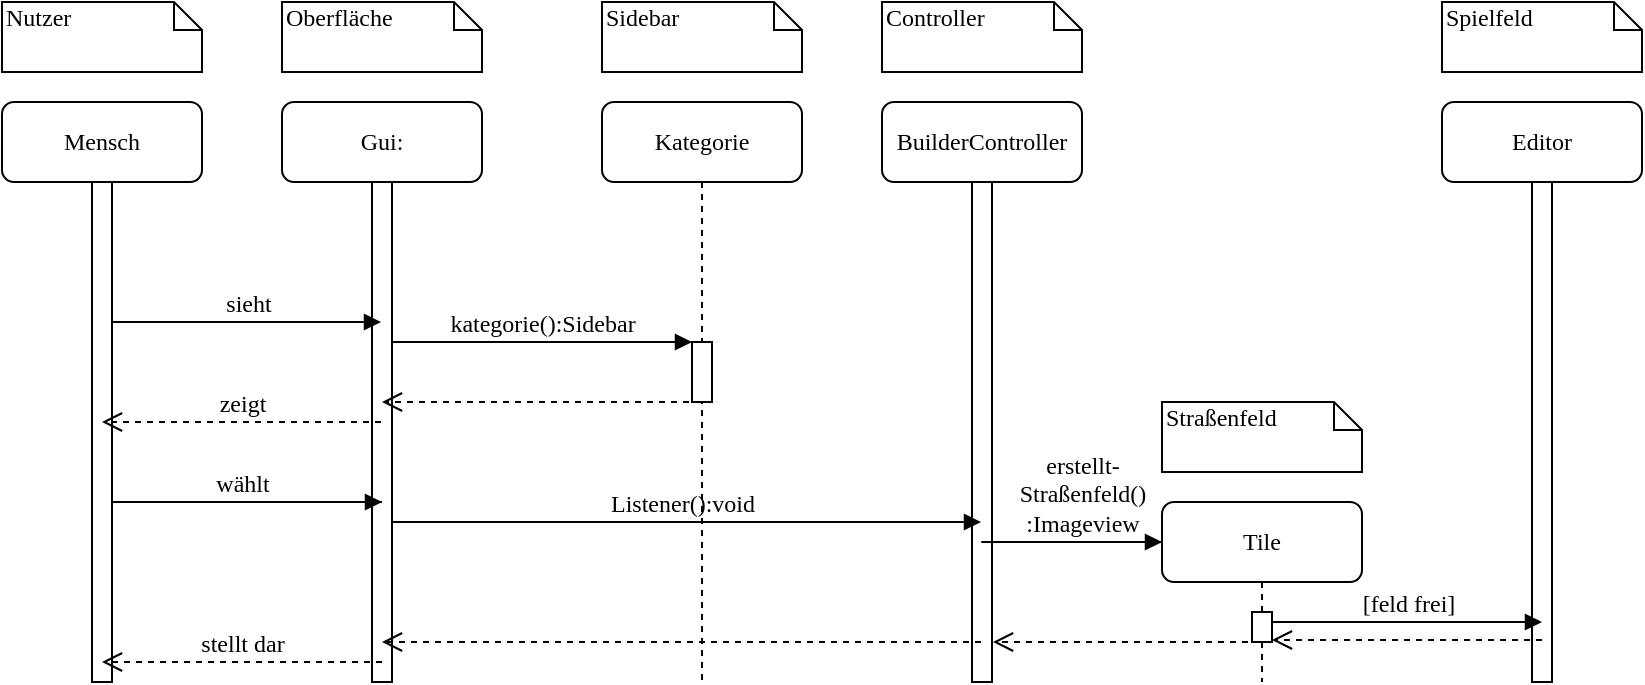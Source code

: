 <mxfile version="13.1.12" type="github">
  <diagram name="Page-1" id="13e1069c-82ec-6db2-03f1-153e76fe0fe0">
    <mxGraphModel dx="1038" dy="513" grid="1" gridSize="10" guides="1" tooltips="1" connect="1" arrows="1" fold="1" page="1" pageScale="1" pageWidth="1100" pageHeight="850" background="#ffffff" math="0" shadow="0">
      <root>
        <mxCell id="0" />
        <mxCell id="1" parent="0" />
        <mxCell id="7baba1c4bc27f4b0-2" value="Gui:" style="shape=umlLifeline;perimeter=lifelinePerimeter;whiteSpace=wrap;html=1;container=1;collapsible=0;recursiveResize=0;outlineConnect=0;rounded=1;shadow=0;comic=0;labelBackgroundColor=none;strokeWidth=1;fontFamily=Verdana;fontSize=12;align=center;" parent="1" vertex="1">
          <mxGeometry x="240" y="80" width="100" height="290" as="geometry" />
        </mxCell>
        <mxCell id="7baba1c4bc27f4b0-10" value="" style="html=1;points=[];perimeter=orthogonalPerimeter;rounded=0;shadow=0;comic=0;labelBackgroundColor=none;strokeWidth=1;fontFamily=Verdana;fontSize=12;align=center;" parent="7baba1c4bc27f4b0-2" vertex="1">
          <mxGeometry x="45" y="40" width="10" height="250" as="geometry" />
        </mxCell>
        <mxCell id="7baba1c4bc27f4b0-3" value="Kategorie" style="shape=umlLifeline;perimeter=lifelinePerimeter;whiteSpace=wrap;html=1;container=1;collapsible=0;recursiveResize=0;outlineConnect=0;rounded=1;shadow=0;comic=0;labelBackgroundColor=none;strokeWidth=1;fontFamily=Verdana;fontSize=12;align=center;" parent="1" vertex="1">
          <mxGeometry x="400" y="80" width="100" height="290" as="geometry" />
        </mxCell>
        <mxCell id="7baba1c4bc27f4b0-13" value="" style="html=1;points=[];perimeter=orthogonalPerimeter;rounded=0;shadow=0;comic=0;labelBackgroundColor=none;strokeWidth=1;fontFamily=Verdana;fontSize=12;align=center;" parent="7baba1c4bc27f4b0-3" vertex="1">
          <mxGeometry x="45" y="120" width="10" height="30" as="geometry" />
        </mxCell>
        <mxCell id="7baba1c4bc27f4b0-4" value="BuilderController" style="shape=umlLifeline;perimeter=lifelinePerimeter;whiteSpace=wrap;html=1;container=1;collapsible=0;recursiveResize=0;outlineConnect=0;rounded=1;shadow=0;comic=0;labelBackgroundColor=none;strokeWidth=1;fontFamily=Verdana;fontSize=12;align=center;" parent="1" vertex="1">
          <mxGeometry x="540" y="80" width="100" height="290" as="geometry" />
        </mxCell>
        <mxCell id="e7WVQ6T_JRv1Poyi32_l-3" value="" style="html=1;points=[];perimeter=orthogonalPerimeter;rounded=0;shadow=0;comic=0;labelBackgroundColor=none;strokeWidth=1;fontFamily=Verdana;fontSize=12;align=center;" parent="7baba1c4bc27f4b0-4" vertex="1">
          <mxGeometry x="45" y="40" width="10" height="250" as="geometry" />
        </mxCell>
        <mxCell id="7baba1c4bc27f4b0-5" value="Tile" style="shape=umlLifeline;perimeter=lifelinePerimeter;whiteSpace=wrap;html=1;container=1;collapsible=0;recursiveResize=0;outlineConnect=0;rounded=1;shadow=0;comic=0;labelBackgroundColor=none;strokeWidth=1;fontFamily=Verdana;fontSize=12;align=center;" parent="1" vertex="1">
          <mxGeometry x="680" y="280" width="100" height="90" as="geometry" />
        </mxCell>
        <mxCell id="7baba1c4bc27f4b0-6" value="Editor" style="shape=umlLifeline;perimeter=lifelinePerimeter;whiteSpace=wrap;html=1;container=1;collapsible=0;recursiveResize=0;outlineConnect=0;rounded=1;shadow=0;comic=0;labelBackgroundColor=none;strokeWidth=1;fontFamily=Verdana;fontSize=12;align=center;" parent="1" vertex="1">
          <mxGeometry x="820" y="80" width="100" height="290" as="geometry" />
        </mxCell>
        <mxCell id="e7WVQ6T_JRv1Poyi32_l-8" value="" style="html=1;points=[];perimeter=orthogonalPerimeter;rounded=0;shadow=0;comic=0;labelBackgroundColor=none;strokeWidth=1;fontFamily=Verdana;fontSize=12;align=center;" parent="7baba1c4bc27f4b0-6" vertex="1">
          <mxGeometry x="45" y="40" width="10" height="250" as="geometry" />
        </mxCell>
        <mxCell id="7baba1c4bc27f4b0-8" value="&lt;div&gt;Mensch&lt;br&gt;&lt;/div&gt;" style="shape=umlLifeline;perimeter=lifelinePerimeter;whiteSpace=wrap;html=1;container=1;collapsible=0;recursiveResize=0;outlineConnect=0;rounded=1;shadow=0;comic=0;labelBackgroundColor=none;strokeWidth=1;fontFamily=Verdana;fontSize=12;align=center;" parent="1" vertex="1">
          <mxGeometry x="100" y="80" width="100" height="290" as="geometry" />
        </mxCell>
        <mxCell id="7baba1c4bc27f4b0-9" value="" style="html=1;points=[];perimeter=orthogonalPerimeter;rounded=0;shadow=0;comic=0;labelBackgroundColor=none;strokeWidth=1;fontFamily=Verdana;fontSize=12;align=center;" parent="7baba1c4bc27f4b0-8" vertex="1">
          <mxGeometry x="45" y="40" width="10" height="250" as="geometry" />
        </mxCell>
        <mxCell id="7baba1c4bc27f4b0-17" value="wählt" style="html=1;verticalAlign=bottom;endArrow=block;labelBackgroundColor=none;fontFamily=Verdana;fontSize=12;edgeStyle=elbowEdgeStyle;elbow=vertical;" parent="1" edge="1">
          <mxGeometry x="-0.5" relative="1" as="geometry">
            <mxPoint x="290" y="280" as="sourcePoint" />
            <Array as="points">
              <mxPoint x="150" y="280" />
              <mxPoint x="460" y="270" />
            </Array>
            <mxPoint x="290" y="280" as="targetPoint" />
            <mxPoint as="offset" />
          </mxGeometry>
        </mxCell>
        <mxCell id="7baba1c4bc27f4b0-11" value="sieht" style="html=1;verticalAlign=bottom;endArrow=block;labelBackgroundColor=none;fontFamily=Verdana;fontSize=12;edgeStyle=elbowEdgeStyle;elbow=vertical;" parent="1" source="7baba1c4bc27f4b0-9" target="7baba1c4bc27f4b0-2" edge="1">
          <mxGeometry relative="1" as="geometry">
            <mxPoint x="220" y="190" as="sourcePoint" />
            <Array as="points">
              <mxPoint x="230" y="190" />
              <mxPoint x="260" y="180" />
              <mxPoint x="250" y="180" />
            </Array>
          </mxGeometry>
        </mxCell>
        <mxCell id="7baba1c4bc27f4b0-14" value="kategorie():Sidebar" style="html=1;verticalAlign=bottom;endArrow=block;entryX=0;entryY=0;labelBackgroundColor=none;fontFamily=Verdana;fontSize=12;edgeStyle=elbowEdgeStyle;elbow=vertical;" parent="1" source="7baba1c4bc27f4b0-10" target="7baba1c4bc27f4b0-13" edge="1">
          <mxGeometry relative="1" as="geometry">
            <mxPoint x="370" y="200" as="sourcePoint" />
          </mxGeometry>
        </mxCell>
        <mxCell id="7baba1c4bc27f4b0-40" value="Nutzer" style="shape=note;whiteSpace=wrap;html=1;size=14;verticalAlign=top;align=left;spacingTop=-6;rounded=0;shadow=0;comic=0;labelBackgroundColor=none;strokeWidth=1;fontFamily=Verdana;fontSize=12" parent="1" vertex="1">
          <mxGeometry x="100" y="30" width="100" height="35" as="geometry" />
        </mxCell>
        <mxCell id="7baba1c4bc27f4b0-41" value="Oberfläche" style="shape=note;whiteSpace=wrap;html=1;size=14;verticalAlign=top;align=left;spacingTop=-6;rounded=0;shadow=0;comic=0;labelBackgroundColor=none;strokeWidth=1;fontFamily=Verdana;fontSize=12" parent="1" vertex="1">
          <mxGeometry x="240" y="30" width="100" height="35" as="geometry" />
        </mxCell>
        <mxCell id="7baba1c4bc27f4b0-42" value="Sidebar" style="shape=note;whiteSpace=wrap;html=1;size=14;verticalAlign=top;align=left;spacingTop=-6;rounded=0;shadow=0;comic=0;labelBackgroundColor=none;strokeWidth=1;fontFamily=Verdana;fontSize=12" parent="1" vertex="1">
          <mxGeometry x="400" y="30" width="100" height="35" as="geometry" />
        </mxCell>
        <mxCell id="7baba1c4bc27f4b0-43" value="Controller" style="shape=note;whiteSpace=wrap;html=1;size=14;verticalAlign=top;align=left;spacingTop=-6;rounded=0;shadow=0;comic=0;labelBackgroundColor=none;strokeWidth=1;fontFamily=Verdana;fontSize=12" parent="1" vertex="1">
          <mxGeometry x="540" y="30" width="100" height="35" as="geometry" />
        </mxCell>
        <mxCell id="7baba1c4bc27f4b0-44" value="Straßenfeld" style="shape=note;whiteSpace=wrap;html=1;size=14;verticalAlign=top;align=left;spacingTop=-6;rounded=0;shadow=0;comic=0;labelBackgroundColor=none;strokeWidth=1;fontFamily=Verdana;fontSize=12" parent="1" vertex="1">
          <mxGeometry x="680" y="230" width="100" height="35" as="geometry" />
        </mxCell>
        <mxCell id="7baba1c4bc27f4b0-45" value="Spielfeld" style="shape=note;whiteSpace=wrap;html=1;size=14;verticalAlign=top;align=left;spacingTop=-6;rounded=0;shadow=0;comic=0;labelBackgroundColor=none;strokeWidth=1;fontFamily=Verdana;fontSize=12" parent="1" vertex="1">
          <mxGeometry x="820" y="30" width="100" height="35" as="geometry" />
        </mxCell>
        <mxCell id="e7WVQ6T_JRv1Poyi32_l-1" value="" style="html=1;verticalAlign=bottom;endArrow=open;dashed=1;endSize=8;labelBackgroundColor=none;fontFamily=Verdana;fontSize=12;edgeStyle=elbowEdgeStyle;elbow=vertical;" parent="1" source="7baba1c4bc27f4b0-3" edge="1">
          <mxGeometry relative="1" as="geometry">
            <mxPoint x="290" y="230" as="targetPoint" />
            <Array as="points">
              <mxPoint x="350" y="230" />
              <mxPoint x="375" y="220" />
              <mxPoint x="405" y="220" />
            </Array>
            <mxPoint x="430" y="220" as="sourcePoint" />
          </mxGeometry>
        </mxCell>
        <mxCell id="e7WVQ6T_JRv1Poyi32_l-2" value="zeigt" style="html=1;verticalAlign=bottom;endArrow=open;dashed=1;endSize=8;labelBackgroundColor=none;fontFamily=Verdana;fontSize=12;edgeStyle=elbowEdgeStyle;elbow=vertical;" parent="1" edge="1">
          <mxGeometry relative="1" as="geometry">
            <mxPoint x="150" y="240" as="targetPoint" />
            <Array as="points">
              <mxPoint x="190" y="240" />
              <mxPoint x="215" y="230" />
              <mxPoint x="245" y="230" />
            </Array>
            <mxPoint x="289.5" y="240" as="sourcePoint" />
          </mxGeometry>
        </mxCell>
        <mxCell id="e7WVQ6T_JRv1Poyi32_l-4" value="Listener():void" style="html=1;verticalAlign=bottom;endArrow=block;labelBackgroundColor=none;fontFamily=Verdana;fontSize=12;edgeStyle=elbowEdgeStyle;elbow=vertical;" parent="1" target="7baba1c4bc27f4b0-4" edge="1">
          <mxGeometry x="0.32" relative="1" as="geometry">
            <mxPoint x="430" y="290" as="sourcePoint" />
            <Array as="points">
              <mxPoint x="290" y="290" />
              <mxPoint x="600" y="280" />
            </Array>
            <mxPoint x="430" y="290" as="targetPoint" />
            <mxPoint as="offset" />
          </mxGeometry>
        </mxCell>
        <mxCell id="e7WVQ6T_JRv1Poyi32_l-5" value="&lt;div&gt;erstellt-&lt;/div&gt;&lt;div&gt;Straßenfeld()&lt;/div&gt;&lt;div&gt;:Imageview&lt;/div&gt;" style="html=1;verticalAlign=bottom;endArrow=block;labelBackgroundColor=none;fontFamily=Verdana;fontSize=12;edgeStyle=elbowEdgeStyle;elbow=vertical;" parent="1" edge="1">
          <mxGeometry x="-0.579" relative="1" as="geometry">
            <mxPoint x="680" y="300" as="sourcePoint" />
            <Array as="points">
              <mxPoint x="585" y="300" />
              <mxPoint x="895" y="290" />
            </Array>
            <mxPoint x="680" y="300" as="targetPoint" />
            <mxPoint as="offset" />
          </mxGeometry>
        </mxCell>
        <mxCell id="e7WVQ6T_JRv1Poyi32_l-7" value="[feld frei]" style="html=1;verticalAlign=bottom;endArrow=block;labelBackgroundColor=none;fontFamily=Verdana;fontSize=12;edgeStyle=elbowEdgeStyle;elbow=vertical;" parent="1" edge="1">
          <mxGeometry x="-0.544" relative="1" as="geometry">
            <mxPoint x="865" y="340" as="sourcePoint" />
            <Array as="points">
              <mxPoint x="730" y="340" />
              <mxPoint x="1035" y="330" />
            </Array>
            <mxPoint x="870" y="340" as="targetPoint" />
            <mxPoint as="offset" />
          </mxGeometry>
        </mxCell>
        <mxCell id="e7WVQ6T_JRv1Poyi32_l-11" value="" style="html=1;verticalAlign=bottom;endArrow=open;dashed=1;endSize=8;labelBackgroundColor=none;fontFamily=Verdana;fontSize=12;edgeStyle=elbowEdgeStyle;elbow=vertical;" parent="1" edge="1">
          <mxGeometry relative="1" as="geometry">
            <mxPoint x="595.5" y="350" as="targetPoint" />
            <Array as="points">
              <mxPoint x="635.5" y="350" />
              <mxPoint x="660.5" y="340" />
              <mxPoint x="690.5" y="340" />
            </Array>
            <mxPoint x="735" y="350" as="sourcePoint" />
          </mxGeometry>
        </mxCell>
        <mxCell id="e7WVQ6T_JRv1Poyi32_l-12" value="" style="html=1;verticalAlign=bottom;endArrow=open;dashed=1;endSize=8;labelBackgroundColor=none;fontFamily=Verdana;fontSize=12;edgeStyle=elbowEdgeStyle;elbow=vertical;" parent="1" target="7baba1c4bc27f4b0-2" edge="1">
          <mxGeometry relative="1" as="geometry">
            <mxPoint x="450" y="350" as="targetPoint" />
            <Array as="points">
              <mxPoint x="490" y="350" />
              <mxPoint x="515" y="340" />
              <mxPoint x="545" y="340" />
            </Array>
            <mxPoint x="589.5" y="350" as="sourcePoint" />
          </mxGeometry>
        </mxCell>
        <mxCell id="e7WVQ6T_JRv1Poyi32_l-13" value="stellt dar" style="html=1;verticalAlign=bottom;endArrow=open;dashed=1;endSize=8;labelBackgroundColor=none;fontFamily=Verdana;fontSize=12;edgeStyle=elbowEdgeStyle;elbow=vertical;" parent="1" edge="1">
          <mxGeometry relative="1" as="geometry">
            <mxPoint x="150" y="360" as="targetPoint" />
            <Array as="points">
              <mxPoint x="220" y="360" />
              <mxPoint x="405.5" y="350" />
            </Array>
            <mxPoint x="290" y="360" as="sourcePoint" />
          </mxGeometry>
        </mxCell>
        <mxCell id="e7WVQ6T_JRv1Poyi32_l-6" value="" style="html=1;points=[];perimeter=orthogonalPerimeter;rounded=0;shadow=0;comic=0;labelBackgroundColor=none;strokeWidth=1;fontFamily=Verdana;fontSize=12;align=center;" parent="1" vertex="1">
          <mxGeometry x="725" y="335" width="10" height="15" as="geometry" />
        </mxCell>
        <mxCell id="DvgJr9yszGI4ixIIZpU6-1" value="" style="html=1;verticalAlign=bottom;endArrow=open;dashed=1;endSize=8;labelBackgroundColor=none;fontFamily=Verdana;fontSize=12;edgeStyle=elbowEdgeStyle;elbow=vertical;exitX=0.5;exitY=0.916;exitDx=0;exitDy=0;exitPerimeter=0;" edge="1" parent="1" source="e7WVQ6T_JRv1Poyi32_l-8">
          <mxGeometry relative="1" as="geometry">
            <mxPoint x="735" y="349" as="targetPoint" />
            <Array as="points">
              <mxPoint x="775" y="349" />
              <mxPoint x="800" y="339" />
              <mxPoint x="830" y="339" />
            </Array>
            <mxPoint x="860" y="349" as="sourcePoint" />
          </mxGeometry>
        </mxCell>
      </root>
    </mxGraphModel>
  </diagram>
</mxfile>

